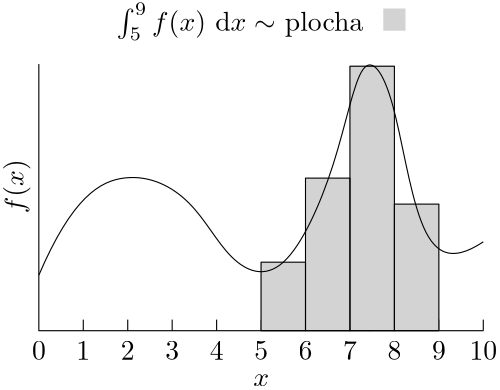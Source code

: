 <?xml version="1.0"?>
<!DOCTYPE ipe SYSTEM "ipe.dtd">
<ipe version="70206" creator="Ipe 7.2.7">
<info created="D:20180306235649" modified="D:20180307000412"/>
<preamble>\usepackage{rotating}</preamble>
<ipestyle name="basic">
<symbol name="arrow/arc(spx)">
<path stroke="sym-stroke" fill="sym-stroke" pen="sym-pen">
0 0 m
-1 0.333 l
-1 -0.333 l
h
</path>
</symbol>
<symbol name="arrow/farc(spx)">
<path stroke="sym-stroke" fill="white" pen="sym-pen">
0 0 m
-1 0.333 l
-1 -0.333 l
h
</path>
</symbol>
<symbol name="arrow/ptarc(spx)">
<path stroke="sym-stroke" fill="sym-stroke" pen="sym-pen">
0 0 m
-1 0.333 l
-0.8 0 l
-1 -0.333 l
h
</path>
</symbol>
<symbol name="arrow/fptarc(spx)">
<path stroke="sym-stroke" fill="white" pen="sym-pen">
0 0 m
-1 0.333 l
-0.8 0 l
-1 -0.333 l
h
</path>
</symbol>
<symbol name="mark/circle(sx)" transformations="translations">
<path fill="sym-stroke">
0.6 0 0 0.6 0 0 e
0.4 0 0 0.4 0 0 e
</path>
</symbol>
<symbol name="mark/disk(sx)" transformations="translations">
<path fill="sym-stroke">
0.6 0 0 0.6 0 0 e
</path>
</symbol>
<symbol name="mark/fdisk(sfx)" transformations="translations">
<group>
<path fill="sym-fill">
0.5 0 0 0.5 0 0 e
</path>
<path fill="sym-stroke" fillrule="eofill">
0.6 0 0 0.6 0 0 e
0.4 0 0 0.4 0 0 e
</path>
</group>
</symbol>
<symbol name="mark/box(sx)" transformations="translations">
<path fill="sym-stroke" fillrule="eofill">
-0.6 -0.6 m
0.6 -0.6 l
0.6 0.6 l
-0.6 0.6 l
h
-0.4 -0.4 m
0.4 -0.4 l
0.4 0.4 l
-0.4 0.4 l
h
</path>
</symbol>
<symbol name="mark/square(sx)" transformations="translations">
<path fill="sym-stroke">
-0.6 -0.6 m
0.6 -0.6 l
0.6 0.6 l
-0.6 0.6 l
h
</path>
</symbol>
<symbol name="mark/fsquare(sfx)" transformations="translations">
<group>
<path fill="sym-fill">
-0.5 -0.5 m
0.5 -0.5 l
0.5 0.5 l
-0.5 0.5 l
h
</path>
<path fill="sym-stroke" fillrule="eofill">
-0.6 -0.6 m
0.6 -0.6 l
0.6 0.6 l
-0.6 0.6 l
h
-0.4 -0.4 m
0.4 -0.4 l
0.4 0.4 l
-0.4 0.4 l
h
</path>
</group>
</symbol>
<symbol name="mark/cross(sx)" transformations="translations">
<group>
<path fill="sym-stroke">
-0.43 -0.57 m
0.57 0.43 l
0.43 0.57 l
-0.57 -0.43 l
h
</path>
<path fill="sym-stroke">
-0.43 0.57 m
0.57 -0.43 l
0.43 -0.57 l
-0.57 0.43 l
h
</path>
</group>
</symbol>
<symbol name="arrow/fnormal(spx)">
<path stroke="sym-stroke" fill="white" pen="sym-pen">
0 0 m
-1 0.333 l
-1 -0.333 l
h
</path>
</symbol>
<symbol name="arrow/pointed(spx)">
<path stroke="sym-stroke" fill="sym-stroke" pen="sym-pen">
0 0 m
-1 0.333 l
-0.8 0 l
-1 -0.333 l
h
</path>
</symbol>
<symbol name="arrow/fpointed(spx)">
<path stroke="sym-stroke" fill="white" pen="sym-pen">
0 0 m
-1 0.333 l
-0.8 0 l
-1 -0.333 l
h
</path>
</symbol>
<symbol name="arrow/linear(spx)">
<path stroke="sym-stroke" pen="sym-pen">
-1 0.333 m
0 0 l
-1 -0.333 l
</path>
</symbol>
<symbol name="arrow/fdouble(spx)">
<path stroke="sym-stroke" fill="white" pen="sym-pen">
0 0 m
-1 0.333 l
-1 -0.333 l
h
-1 0 m
-2 0.333 l
-2 -0.333 l
h
</path>
</symbol>
<symbol name="arrow/double(spx)">
<path stroke="sym-stroke" fill="sym-stroke" pen="sym-pen">
0 0 m
-1 0.333 l
-1 -0.333 l
h
-1 0 m
-2 0.333 l
-2 -0.333 l
h
</path>
</symbol>
<pen name="heavier" value="0.8"/>
<pen name="fat" value="1.2"/>
<pen name="ultrafat" value="2"/>
<symbolsize name="large" value="5"/>
<symbolsize name="small" value="2"/>
<symbolsize name="tiny" value="1.1"/>
<arrowsize name="large" value="10"/>
<arrowsize name="small" value="5"/>
<arrowsize name="tiny" value="3"/>
<color name="red" value="1 0 0"/>
<color name="green" value="0 1 0"/>
<color name="blue" value="0 0 1"/>
<color name="yellow" value="1 1 0"/>
<color name="orange" value="1 0.647 0"/>
<color name="gold" value="1 0.843 0"/>
<color name="purple" value="0.627 0.125 0.941"/>
<color name="gray" value="0.745"/>
<color name="brown" value="0.647 0.165 0.165"/>
<color name="navy" value="0 0 0.502"/>
<color name="pink" value="1 0.753 0.796"/>
<color name="seagreen" value="0.18 0.545 0.341"/>
<color name="turquoise" value="0.251 0.878 0.816"/>
<color name="violet" value="0.933 0.51 0.933"/>
<color name="darkblue" value="0 0 0.545"/>
<color name="darkcyan" value="0 0.545 0.545"/>
<color name="darkgray" value="0.663"/>
<color name="darkgreen" value="0 0.392 0"/>
<color name="darkmagenta" value="0.545 0 0.545"/>
<color name="darkorange" value="1 0.549 0"/>
<color name="darkred" value="0.545 0 0"/>
<color name="lightblue" value="0.678 0.847 0.902"/>
<color name="lightcyan" value="0.878 1 1"/>
<color name="lightgray" value="0.827"/>
<color name="lightgreen" value="0.565 0.933 0.565"/>
<color name="lightyellow" value="1 1 0.878"/>
<dashstyle name="dashed" value="[4] 0"/>
<dashstyle name="dotted" value="[1 3] 0"/>
<dashstyle name="dash dotted" value="[4 2 1 2] 0"/>
<dashstyle name="dash dot dotted" value="[4 2 1 2 1 2] 0"/>
<textsize name="large" value="\large"/>
<textsize name="Large" value="\Large"/>
<textsize name="LARGE" value="\LARGE"/>
<textsize name="huge" value="\huge"/>
<textsize name="Huge" value="\Huge"/>
<textsize name="small" value="\small"/>
<textsize name="footnote" value="\footnotesize"/>
<textsize name="tiny" value="\tiny"/>
<textstyle name="center" begin="\begin{center}" end="\end{center}"/>
<textstyle name="itemize" begin="\begin{itemize}" end="\end{itemize}"/>
<textstyle name="item" begin="\begin{itemize}\item{}" end="\end{itemize}"/>
<gridsize name="4 pts" value="4"/>
<gridsize name="8 pts (~3 mm)" value="8"/>
<gridsize name="16 pts (~6 mm)" value="16"/>
<gridsize name="32 pts (~12 mm)" value="32"/>
<gridsize name="10 pts (~3.5 mm)" value="10"/>
<gridsize name="20 pts (~7 mm)" value="20"/>
<gridsize name="14 pts (~5 mm)" value="14"/>
<gridsize name="28 pts (~10 mm)" value="28"/>
<gridsize name="56 pts (~20 mm)" value="56"/>
<anglesize name="90 deg" value="90"/>
<anglesize name="60 deg" value="60"/>
<anglesize name="45 deg" value="45"/>
<anglesize name="30 deg" value="30"/>
<anglesize name="22.5 deg" value="22.5"/>
<opacity name="10%" value="0.1"/>
<opacity name="30%" value="0.3"/>
<opacity name="50%" value="0.5"/>
<opacity name="75%" value="0.75"/>
<tiling name="falling" angle="-60" step="4" width="1"/>
<tiling name="rising" angle="30" step="4" width="1"/>
</ipestyle>
<page>
<layer name="alpha"/>
<view layers="alpha" active="alpha"/>
<text layer="alpha" matrix="1 0 0 1 0 -12" transformations="translations" pos="144 712" stroke="black" type="label" width="5.694" height="4.289" depth="0" halign="center" valign="baseline">$x$</text>
<path stroke="black">
144 720 m
144 724 l
</path>
<path stroke="black">
160 720 m
160 724 l
</path>
<path stroke="black">
176 720 m
176 724 l
</path>
<path stroke="black">
192 720 m
192 724 l
</path>
<path stroke="black">
208 720 m
208 724 l
</path>
<path stroke="black">
224 720 m
224 724 l
</path>
<text matrix="1 0 0 1 -16 4" transformations="translations" pos="144 712" stroke="black" type="label" width="4.981" height="6.42" depth="0" halign="center" valign="top" style="math">4</text>
<text matrix="1 0 0 1 0 4" transformations="translations" pos="144 712" stroke="black" type="label" width="4.981" height="6.42" depth="0" halign="center" valign="top" style="math">5</text>
<text matrix="1 0 0 1 16 4" transformations="translations" pos="144 712" stroke="black" type="label" width="4.981" height="6.42" depth="0" halign="center" valign="top" style="math">6</text>
<text matrix="1 0 0 1 32 4" transformations="translations" pos="144 712" stroke="black" type="label" width="4.981" height="6.42" depth="0" halign="center" valign="top" style="math">7</text>
<text matrix="1 0 0 1 48 4" transformations="translations" pos="144 712" stroke="black" type="label" width="4.981" height="6.42" depth="0" halign="center" valign="top" style="math">8</text>
<text matrix="1 0 0 1 64 4" transformations="translations" pos="144 712" stroke="black" type="label" width="4.981" height="6.42" depth="0" halign="center" valign="top" style="math">9</text>
<text matrix="1 0 0 1 80 4" transformations="translations" pos="144 712" stroke="black" type="label" width="9.963" height="6.42" depth="0" halign="center" valign="top" style="math">10</text>
<path stroke="lightgray" fill="lightgray">
144 720 m
144 744.667 l
152 744.667 l
152 720 l
h
</path>
<path stroke="lightgray" fill="lightgray">
152 744.667 m
152 720 l
160 720 l
160 744.667 l
h
</path>
<path stroke="lightgray" fill="lightgray">
160 720 m
160 774.929 l
168 774.929 l
168 720 l
h
</path>
<path stroke="lightgray" fill="lightgray">
168 774.929 m
168 720 l
176 720 l
176 774.929 l
h
</path>
<path stroke="lightgray" fill="lightgray">
176 720 m
176 815.207 l
184 815.207 l
184 720 l
h
</path>
<path stroke="lightgray" fill="lightgray">
182.54 815.207 m
182.54 720 l
192 720 l
192 815.207 l
h
</path>
<path stroke="lightgray" fill="lightgray">
192 720 m
192 765.574 l
200 765.574 l
200 720 l
h
</path>
<path stroke="lightgray" fill="lightgray">
200 765.574 m
200 720 l
208 720 l
208 765.574 l
h
</path>
<path matrix="1 0 0 1 -0.00036137 0.00034791" stroke="black">
64 816 m
64 720 l
224 720 l
</path>
<path matrix="1 0 0 1 -0.00036137 0.00034791" stroke="black">
64 740 m
76 768
96 780
120 768
132 744
152 736
172 780
180 824
192 808
200 752
212 744
224 752 c
</path>
<text matrix="1 0 0 1 -88.0004 60.0003" transformations="translations" pos="144 712" stroke="black" type="label" width="9.963" height="19.393" depth="0" halign="center" valign="center">\rotatebox{90}{$f(x)$}</text>
<path matrix="1 0 0 1 -0.00036137 0.00034791" stroke="black">
80 720 m
80 724 l
</path>
<path matrix="1 0 0 1 -0.00036137 0.00034791" stroke="black">
96 720 m
96 724 l
</path>
<path matrix="1 0 0 1 -0.00036137 0.00034791" stroke="black">
112 720 m
112 724 l
</path>
<path matrix="1 0 0 1 -0.00036137 0.00034791" stroke="black">
128 720 m
128 724 l
</path>
<text matrix="1 0 0 1 -80.0004 4.00035" transformations="translations" pos="144 712" stroke="black" type="label" width="4.981" height="6.42" depth="0" halign="center" valign="top" style="math">0</text>
<text matrix="1 0 0 1 -64.0004 4.00035" transformations="translations" pos="144 712" stroke="black" type="label" width="4.981" height="6.42" depth="0" halign="center" valign="top" style="math">1</text>
<text matrix="1 0 0 1 -48.0004 4.00035" transformations="translations" pos="144 712" stroke="black" type="label" width="4.981" height="6.42" depth="0" halign="center" valign="top" style="math">2</text>
<text matrix="1 0 0 1 -32.0004 4.00035" transformations="translations" pos="144 712" stroke="black" type="label" width="4.981" height="6.42" depth="0" halign="center" valign="top" style="math">3</text>
<text matrix="1 0 0 1 -156 36" transformations="translations" pos="248 792" stroke="black" type="label" width="88.778" height="10.059" depth="3.54" valign="baseline">$\int_5^9 f(x) \ \mathrm{d}x \sim$ plocha</text>
<path matrix="1 0 0 1 -156 36" fill="lightgray">
344 800 m
344 792 l
352 792 l
352 800 l
h
</path>
<path stroke="black">
144 720 m
144 744.667 l
160 744.667 l
160 720 l
h
</path>
<path stroke="black">
160 720 m
160 774.929 l
176 774.929 l
176 720 l
h
</path>
<path stroke="black">
176 720 m
176 815.207 l
192 815.207 l
192 720 l
h
</path>
<path stroke="black">
192 720 m
192 765.574 l
208 765.574 l
208 720 l
h
</path>
</page>
</ipe>
